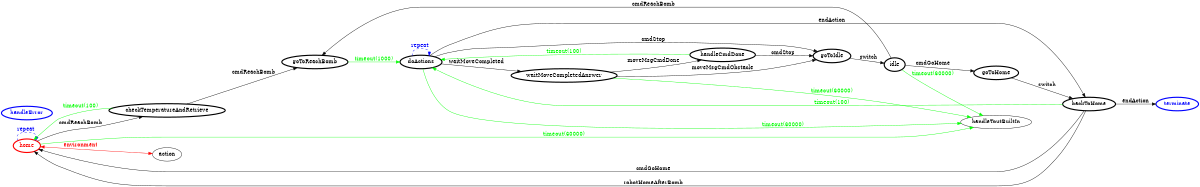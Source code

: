 /*
*
* A GraphViz DOT FSM description 
* Please use a GraphViz visualizer (like http://www.webgraphviz.com)
*  
*/

digraph finite_state_machine {
	rankdir=LR
	size="8,5"
	
	home [ color = red ][ fontcolor = red ][ penwidth = 3 ]
	goToHome [ color = black ][ fontcolor = black ][ penwidth = 3 ]
	backToHome [ color = black ][ fontcolor = black ][ penwidth = 3 ]
	doActions [ color = black ][ fontcolor = black ][ penwidth = 3 ]
	goToIdle [ color = black ][ fontcolor = black ][ penwidth = 3 ]
	idle [ color = black ][ fontcolor = black ][ penwidth = 3 ]
	checkTemperatureAndRetrieve [ color = black ][ fontcolor = black ][ penwidth = 3 ]
	waitMoveCompletedAnswer [ color = black ][ fontcolor = black ][ penwidth = 3 ]
	goToReachBomb [ color = black ][ fontcolor = black ][ penwidth = 3 ]
	handleCmdDone [ color = black ][ fontcolor = black ][ penwidth = 3 ]
	handleError [ color = blue ][ fontcolor = blue ][ penwidth = 3 ]
	terminate [ color = blue ][ fontcolor = blue ][ penwidth = 3 ]
	
	doActions -> goToIdle [ label = "cmdStop" ][ color = black ][ fontcolor = black ]
	goToReachBomb -> doActions [ label = "timeout(1000)" ][ color = green ][ fontcolor = green ]
	doActions -> doActions [ label = "repeat "][ style = dashed ][ color = blue ][ fontcolor = blue ]
	idle -> handleToutBuiltIn [ label = "timeout(60000)" ][ color = green ][ fontcolor = green ]
	checkTemperatureAndRetrieve -> home [ label = "timeout(100)" ][ color = green ][ fontcolor = green ]
	home -> action [ label = "environment" ][ color = red ][ fontcolor = red ][ dir = both ]
	handleCmdDone -> goToIdle [ label = "cmdStop" ][ color = black ][ fontcolor = black ]
	checkTemperatureAndRetrieve -> goToReachBomb [ label = "cmdReachBomb" ][ color = black ][ fontcolor = black ]
	backToHome -> home [ label = "cmdGoHome" ][ color = black ][ fontcolor = black ]
	backToHome -> terminate [ label = "endAction" ][ color = black ][ fontcolor = black ]
	doActions -> handleToutBuiltIn [ label = "timeout(60000)" ][ color = green ][ fontcolor = green ]
	backToHome -> home [ label = "robotHomeAfterBomb" ][ color = black ][ fontcolor = black ]
	idle -> goToReachBomb [ label = "cmdReachBomb" ][ color = black ][ fontcolor = black ]
	backToHome -> doActions [ label = "timeout(100)" ][ color = green ][ fontcolor = green ]
	doActions -> backToHome [ label = "endAction" ][ color = black ][ fontcolor = black ]
	idle -> goToHome [ label = "cmdGoHome" ][ color = black ][ fontcolor = black ]
	home -> handleToutBuiltIn [ label = "timeout(60000)" ][ color = green ][ fontcolor = green ]
	waitMoveCompletedAnswer -> handleCmdDone [ label = "moveMsgCmdDone" ][ color = black ][ fontcolor = black ]
	goToIdle -> idle [ label = "switch" ][ color = black ][ fontcolor = black ]
	doActions -> waitMoveCompletedAnswer [ label = "waitMoveCompleted" ][ color = black ][ fontcolor = black ]
	waitMoveCompletedAnswer -> handleToutBuiltIn [ label = "timeout(60000)" ][ color = green ][ fontcolor = green ]
	home -> home [ label = "repeat "][ style = dashed ][ color = blue ][ fontcolor = blue ]
	home -> checkTemperatureAndRetrieve [ label = "cmdReachBomb" ][ color = black ][ fontcolor = black ]
	handleCmdDone -> doActions [ label = "timeout(100)" ][ color = green ][ fontcolor = green ]
	goToHome -> backToHome [ label = "switch" ][ color = black ][ fontcolor = black ]
	waitMoveCompletedAnswer -> goToIdle [ label = "moveMsgCmdObstacle" ][ color = black ][ fontcolor = black ]
}
